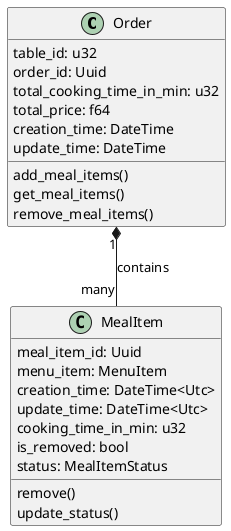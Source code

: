@startuml

class Order {
  table_id: u32
  order_id: Uuid
  total_cooking_time_in_min: u32
  total_price: f64
  creation_time: DateTime
  update_time: DateTime
  add_meal_items()
  get_meal_items()
  remove_meal_items()
}

class MealItem {
  meal_item_id: Uuid
  menu_item: MenuItem
  creation_time: DateTime<Utc>
  update_time: DateTime<Utc>
  cooking_time_in_min: u32
  is_removed: bool
  status: MealItemStatus
  remove()
  update_status()
}

Order "1" *-- "many" MealItem : contains

@enduml